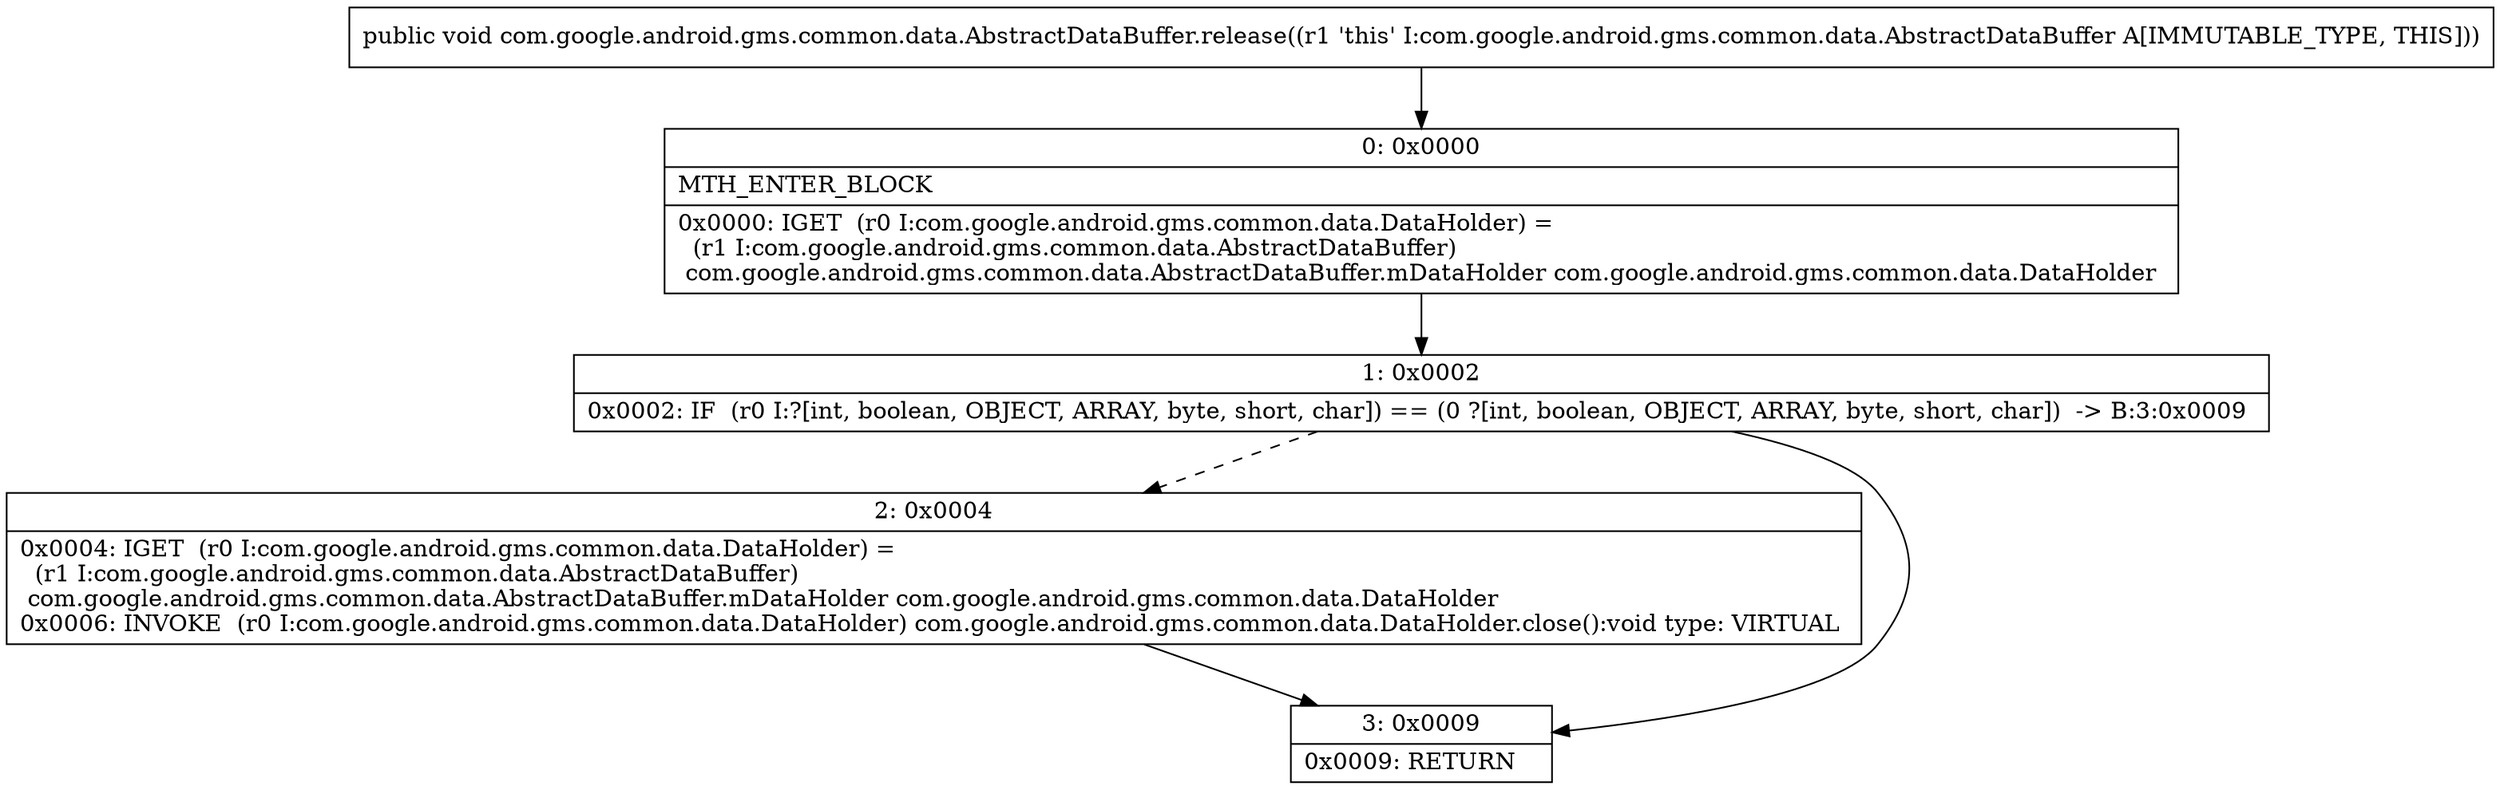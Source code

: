 digraph "CFG forcom.google.android.gms.common.data.AbstractDataBuffer.release()V" {
Node_0 [shape=record,label="{0\:\ 0x0000|MTH_ENTER_BLOCK\l|0x0000: IGET  (r0 I:com.google.android.gms.common.data.DataHolder) = \l  (r1 I:com.google.android.gms.common.data.AbstractDataBuffer)\l com.google.android.gms.common.data.AbstractDataBuffer.mDataHolder com.google.android.gms.common.data.DataHolder \l}"];
Node_1 [shape=record,label="{1\:\ 0x0002|0x0002: IF  (r0 I:?[int, boolean, OBJECT, ARRAY, byte, short, char]) == (0 ?[int, boolean, OBJECT, ARRAY, byte, short, char])  \-\> B:3:0x0009 \l}"];
Node_2 [shape=record,label="{2\:\ 0x0004|0x0004: IGET  (r0 I:com.google.android.gms.common.data.DataHolder) = \l  (r1 I:com.google.android.gms.common.data.AbstractDataBuffer)\l com.google.android.gms.common.data.AbstractDataBuffer.mDataHolder com.google.android.gms.common.data.DataHolder \l0x0006: INVOKE  (r0 I:com.google.android.gms.common.data.DataHolder) com.google.android.gms.common.data.DataHolder.close():void type: VIRTUAL \l}"];
Node_3 [shape=record,label="{3\:\ 0x0009|0x0009: RETURN   \l}"];
MethodNode[shape=record,label="{public void com.google.android.gms.common.data.AbstractDataBuffer.release((r1 'this' I:com.google.android.gms.common.data.AbstractDataBuffer A[IMMUTABLE_TYPE, THIS])) }"];
MethodNode -> Node_0;
Node_0 -> Node_1;
Node_1 -> Node_2[style=dashed];
Node_1 -> Node_3;
Node_2 -> Node_3;
}

